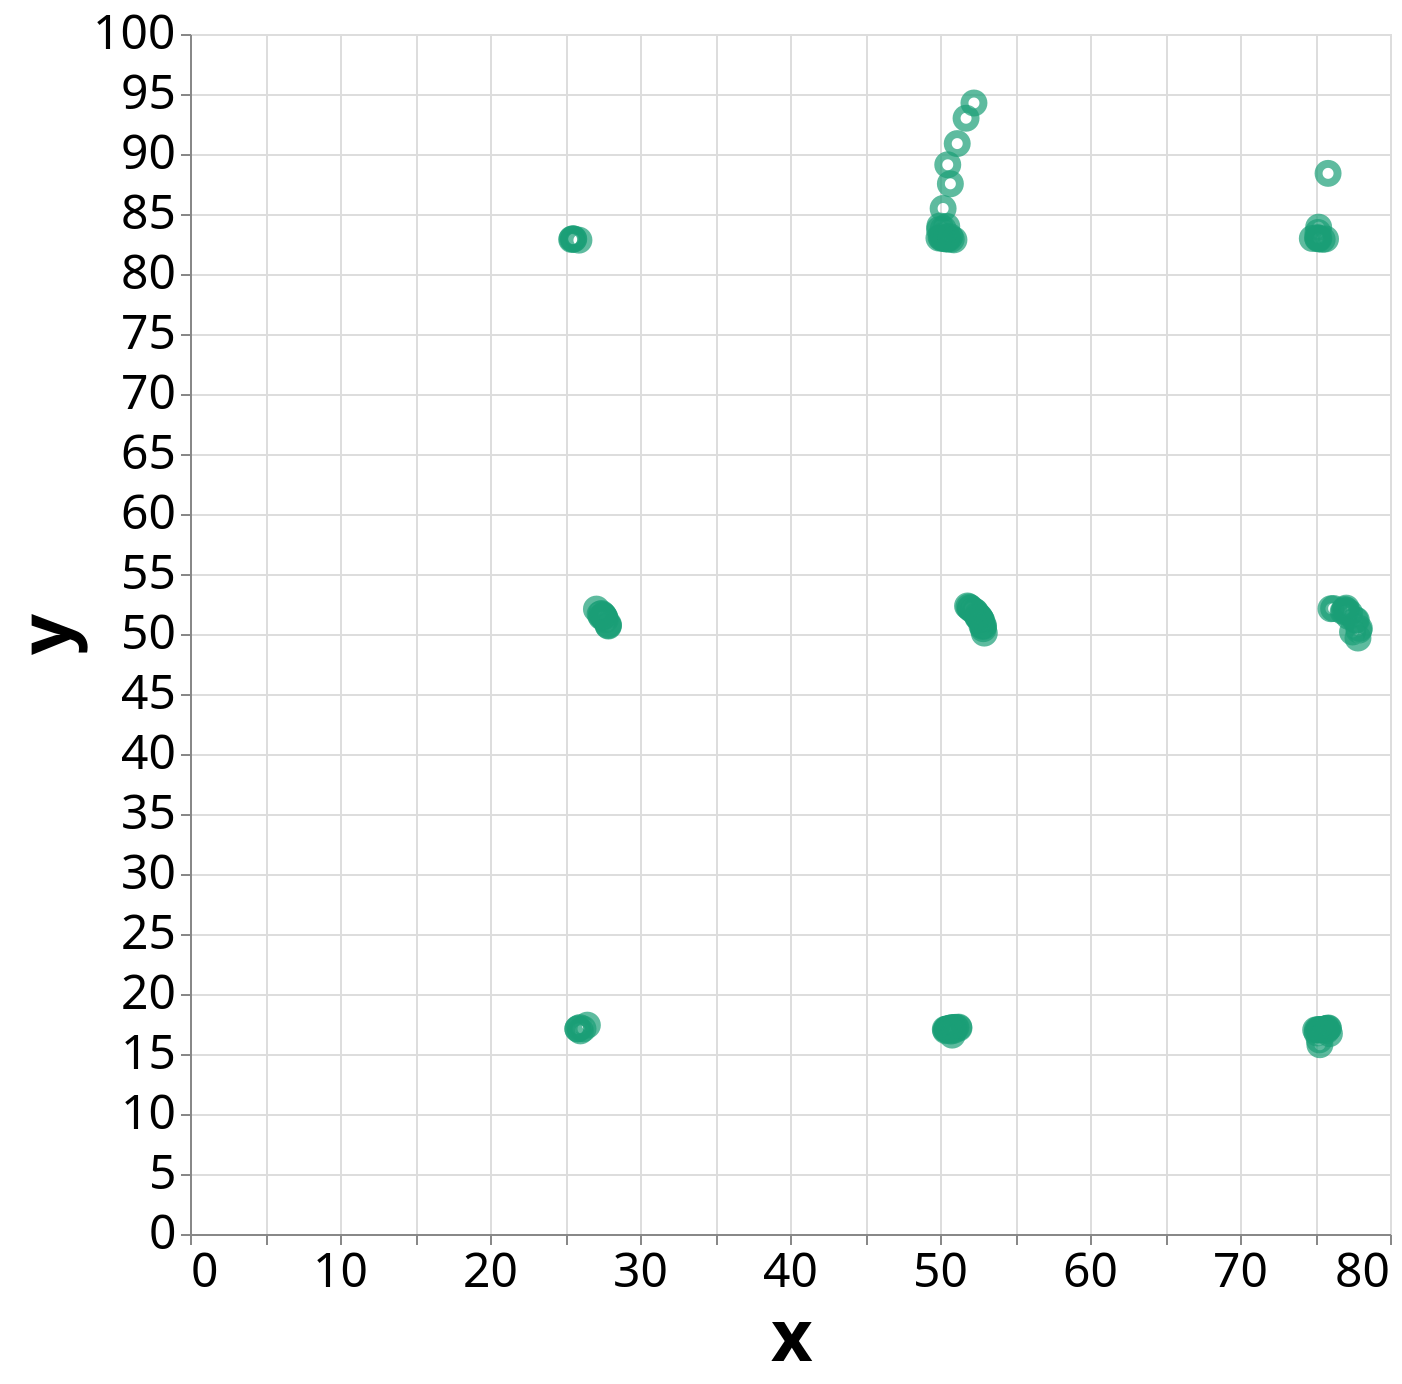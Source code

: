 {
  "config": {
    "view": {
      "width": 400,
      "height": 300
    },
    "mark": {
      "tooltip": null
    },
    "axis": {
      "labelFontSize": 24,
      "titleFontSize": 36
    }
  },
  "data": {
    "name": "data-de742fa421703dc225b9373097295409"
  },
  "mark": {
    "type": "point",
    "color": "#1b9e77"
  },
  "encoding": {
    "size": {
      "value": 90
    },
    "strokeWidth": {
      "value": 4
    },
    "x": {
      "type": "quantitative",
      "field": "x"
    },
    "y": {
      "type": "quantitative",
      "field": "y"
    }
  },
  "height": 600,
  "width": 600,
  "$schema": "https://vega.github.io/schema/vega-lite/v5.json",
  "datasets": {
    "data-de742fa421703dc225b9373097295409": [
      {
        "dataset": "dots",
        "x": 51.1479167122,
        "y": 90.86741233129999
      },
      {
        "dataset": "dots",
        "x": 50.5171258092,
        "y": 89.1023945866
      },
      {
        "dataset": "dots",
        "x": 50.2074801993,
        "y": 85.4600473951
      },
      {
        "dataset": "dots",
        "x": 50.0694819181,
        "y": 83.0576695262
      },
      {
        "dataset": "dots",
        "x": 50.562846338599996,
        "y": 82.9378217764
      },
      {
        "dataset": "dots",
        "x": 50.288527801,
        "y": 82.9752535659
      },
      {
        "dataset": "dots",
        "x": 25.5834750822,
        "y": 82.9148911324
      },
      {
        "dataset": "dots",
        "x": 25.4835833896,
        "y": 82.929084979
      },
      {
        "dataset": "dots",
        "x": 25.443525704899997,
        "y": 82.8742004973
      },
      {
        "dataset": "dots",
        "x": 25.565113423699998,
        "y": 82.9240977704
      },
      {
        "dataset": "dots",
        "x": 25.9288442731,
        "y": 82.8211841087
      },
      {
        "dataset": "dots",
        "x": 27.5514782612,
        "y": 51.487386530600006
      },
      {
        "dataset": "dots",
        "x": 27.530466369299997,
        "y": 51.4148465629
      },
      {
        "dataset": "dots",
        "x": 27.095570360500002,
        "y": 52.0767994399
      },
      {
        "dataset": "dots",
        "x": 27.4392496133,
        "y": 51.712079052700005
      },
      {
        "dataset": "dots",
        "x": 27.8782642594,
        "y": 50.70890793
      },
      {
        "dataset": "dots",
        "x": 27.3388689181,
        "y": 51.653046754399995
      },
      {
        "dataset": "dots",
        "x": 27.6784029741,
        "y": 51.1819891691
      },
      {
        "dataset": "dots",
        "x": 52.6356576791,
        "y": 51.4185522584
      },
      {
        "dataset": "dots",
        "x": 52.025214105500005,
        "y": 52.1230110467
      },
      {
        "dataset": "dots",
        "x": 52.8811647904,
        "y": 50.6215547554
      },
      {
        "dataset": "dots",
        "x": 52.9526073133,
        "y": 50.074739011800006
      },
      {
        "dataset": "dots",
        "x": 52.52055249359999,
        "y": 51.5024421035
      },
      {
        "dataset": "dots",
        "x": 52.3428220582,
        "y": 51.8619520908
      },
      {
        "dataset": "dots",
        "x": 51.9275902141,
        "y": 52.257790606499995
      },
      {
        "dataset": "dots",
        "x": 52.713774489399995,
        "y": 51.1979443188
      },
      {
        "dataset": "dots",
        "x": 50.4438027888,
        "y": 82.94182881729999
      },
      {
        "dataset": "dots",
        "x": 50.2166950326,
        "y": 83.7523429676
      },
      {
        "dataset": "dots",
        "x": 52.1841801076,
        "y": 51.975250671400005
      },
      {
        "dataset": "dots",
        "x": 52.792097345900004,
        "y": 51.073395650900004
      },
      {
        "dataset": "dots",
        "x": 52.5897198565,
        "y": 51.338090196
      },
      {
        "dataset": "dots",
        "x": 52.0288486671,
        "y": 52.1768375002
      },
      {
        "dataset": "dots",
        "x": 52.729246581000005,
        "y": 51.2017650475
      },
      {
        "dataset": "dots",
        "x": 52.8843132864,
        "y": 50.4414354501
      },
      {
        "dataset": "dots",
        "x": 52.5093008862,
        "y": 51.416205150799996
      },
      {
        "dataset": "dots",
        "x": 50.8626843321,
        "y": 17.145631091400002
      },
      {
        "dataset": "dots",
        "x": 50.8914922458,
        "y": 17.1413237277
      },
      {
        "dataset": "dots",
        "x": 25.855127597600003,
        "y": 17.0819086886
      },
      {
        "dataset": "dots",
        "x": 26.0256445518,
        "y": 16.9250135319
      },
      {
        "dataset": "dots",
        "x": 27.893172718699997,
        "y": 50.6619634101
      },
      {
        "dataset": "dots",
        "x": 27.639967935399998,
        "y": 51.3990974838
      },
      {
        "dataset": "dots",
        "x": 27.892658895,
        "y": 50.7952815163
      },
      {
        "dataset": "dots",
        "x": 52.797732939899994,
        "y": 50.6860370901
      },
      {
        "dataset": "dots",
        "x": 27.5806388053,
        "y": 51.5247612607
      },
      {
        "dataset": "dots",
        "x": 26.491398534899997,
        "y": 17.4053909738
      },
      {
        "dataset": "dots",
        "x": 25.9853178159,
        "y": 17.203722132
      },
      {
        "dataset": "dots",
        "x": 26.2014192753,
        "y": 17.0938239128
      },
      {
        "dataset": "dots",
        "x": 25.8575694746,
        "y": 17.113842659
      },
      {
        "dataset": "dots",
        "x": 50.7046843629,
        "y": 17.0237445436
      },
      {
        "dataset": "dots",
        "x": 50.8119753465,
        "y": 17.1149252621
      },
      {
        "dataset": "dots",
        "x": 50.564845557700004,
        "y": 17.0777773216
      },
      {
        "dataset": "dots",
        "x": 50.939303912700005,
        "y": 16.981021883
      },
      {
        "dataset": "dots",
        "x": 50.4588548392,
        "y": 17.0385789686
      },
      {
        "dataset": "dots",
        "x": 52.9013640729,
        "y": 50.6905627231
      },
      {
        "dataset": "dots",
        "x": 52.6849534438,
        "y": 51.2944692191
      },
      {
        "dataset": "dots",
        "x": 52.500088943,
        "y": 51.594356165
      },
      {
        "dataset": "dots",
        "x": 51.8356372562,
        "y": 52.3357655339
      },
      {
        "dataset": "dots",
        "x": 76.9954121013,
        "y": 52.0455286534
      },
      {
        "dataset": "dots",
        "x": 77.310600475,
        "y": 51.7467300374
      },
      {
        "dataset": "dots",
        "x": 77.9260443352,
        "y": 50.318660423699995
      },
      {
        "dataset": "dots",
        "x": 77.2543883433,
        "y": 51.4618248152
      },
      {
        "dataset": "dots",
        "x": 76.2431578028,
        "y": 52.123689850299996
      },
      {
        "dataset": "dots",
        "x": 77.0844843669,
        "y": 51.967136700299996
      },
      {
        "dataset": "dots",
        "x": 75.2280531954,
        "y": 82.98566202010001
      },
      {
        "dataset": "dots",
        "x": 50.658354771400006,
        "y": 83.1144793358
      },
      {
        "dataset": "dots",
        "x": 50.203365811400005,
        "y": 82.9826568621
      },
      {
        "dataset": "dots",
        "x": 50.9295476993,
        "y": 82.8460411252
      },
      {
        "dataset": "dots",
        "x": 50.178671846499995,
        "y": 83.1846223323
      },
      {
        "dataset": "dots",
        "x": 50.422698058,
        "y": 82.9099014671
      },
      {
        "dataset": "dots",
        "x": 50.4642248341,
        "y": 82.93532841310001
      },
      {
        "dataset": "dots",
        "x": 50.4492703306,
        "y": 83.9699203811
      },
      {
        "dataset": "dots",
        "x": 49.928380275200006,
        "y": 82.9936654888
      },
      {
        "dataset": "dots",
        "x": 50.4880136436,
        "y": 83.0995191232
      },
      {
        "dataset": "dots",
        "x": 49.964905379300006,
        "y": 83.7083177013
      },
      {
        "dataset": "dots",
        "x": 50.752108255900005,
        "y": 82.9019500961
      },
      {
        "dataset": "dots",
        "x": 27.4224292143,
        "y": 51.4388762325
      },
      {
        "dataset": "dots",
        "x": 27.6740833991,
        "y": 51.3041121452
      },
      {
        "dataset": "dots",
        "x": 27.537395315100003,
        "y": 51.593654076199996
      },
      {
        "dataset": "dots",
        "x": 52.263347376400006,
        "y": 94.2493278274
      },
      {
        "dataset": "dots",
        "x": 51.7372816586,
        "y": 92.9791175339
      },
      {
        "dataset": "dots",
        "x": 75.8709636929,
        "y": 88.38644173770001
      },
      {
        "dataset": "dots",
        "x": 75.24432620520001,
        "y": 83.9034973788
      },
      {
        "dataset": "dots",
        "x": 75.1982952889,
        "y": 83.4623033365
      },
      {
        "dataset": "dots",
        "x": 75.7010415321,
        "y": 82.9194588559
      },
      {
        "dataset": "dots",
        "x": 75.4793396586,
        "y": 82.8840513891
      },
      {
        "dataset": "dots",
        "x": 75.1945668739,
        "y": 82.9321157846
      },
      {
        "dataset": "dots",
        "x": 74.8202539551,
        "y": 82.9623887856
      },
      {
        "dataset": "dots",
        "x": 75.1643404933,
        "y": 83.0349971693
      },
      {
        "dataset": "dots",
        "x": 75.2633555474,
        "y": 82.9452793018
      },
      {
        "dataset": "dots",
        "x": 77.75641893310001,
        "y": 51.1517703255
      },
      {
        "dataset": "dots",
        "x": 77.9544350549,
        "y": 50.4755789715
      },
      {
        "dataset": "dots",
        "x": 77.08333777189999,
        "y": 52.1577992662
      },
      {
        "dataset": "dots",
        "x": 76.0635502513,
        "y": 52.1046520613
      },
      {
        "dataset": "dots",
        "x": 77.6820163247,
        "y": 51.1656378096
      },
      {
        "dataset": "dots",
        "x": 76.8780819814,
        "y": 51.8675622958
      },
      {
        "dataset": "dots",
        "x": 76.9485027211,
        "y": 51.9075165439
      },
      {
        "dataset": "dots",
        "x": 77.86405471239999,
        "y": 49.6625455341
      },
      {
        "dataset": "dots",
        "x": 75.7714500936,
        "y": 17.1112512057
      },
      {
        "dataset": "dots",
        "x": 52.3315691301,
        "y": 51.8788603463
      },
      {
        "dataset": "dots",
        "x": 52.5928183721,
        "y": 51.3915915185
      },
      {
        "dataset": "dots",
        "x": 50.4770477213,
        "y": 17.0482894119
      },
      {
        "dataset": "dots",
        "x": 75.2964750909,
        "y": 17.0156531888
      },
      {
        "dataset": "dots",
        "x": 75.573954129,
        "y": 17.062192141500002
      },
      {
        "dataset": "dots",
        "x": 75.4005271583,
        "y": 17.0411068868
      },
      {
        "dataset": "dots",
        "x": 75.8709908356,
        "y": 17.1348939075
      },
      {
        "dataset": "dots",
        "x": 75.6058847579,
        "y": 17.0677230553
      },
      {
        "dataset": "dots",
        "x": 75.8955770466,
        "y": 17.1699497051
      },
      {
        "dataset": "dots",
        "x": 75.7465632023,
        "y": 17.105716511500002
      },
      {
        "dataset": "dots",
        "x": 75.14234148109999,
        "y": 16.7549238932
      },
      {
        "dataset": "dots",
        "x": 50.661779556300004,
        "y": 17.0781405153
      },
      {
        "dataset": "dots",
        "x": 50.6998506392,
        "y": 17.085184383599998
      },
      {
        "dataset": "dots",
        "x": 50.918940865399996,
        "y": 17.1476047571
      },
      {
        "dataset": "dots",
        "x": 50.7252585405,
        "y": 16.9074698083
      },
      {
        "dataset": "dots",
        "x": 51.263871227399996,
        "y": 17.1623497098
      },
      {
        "dataset": "dots",
        "x": 51.2509196468,
        "y": 17.2404558616
      },
      {
        "dataset": "dots",
        "x": 50.78515720520001,
        "y": 17.1801964842
      },
      {
        "dataset": "dots",
        "x": 50.5013965822,
        "y": 17.105770718800002
      },
      {
        "dataset": "dots",
        "x": 50.7336745372,
        "y": 16.992963414400002
      },
      {
        "dataset": "dots",
        "x": 50.711378539799995,
        "y": 17.0883158538
      },
      {
        "dataset": "dots",
        "x": 50.8127448984,
        "y": 16.5727180506
      },
      {
        "dataset": "dots",
        "x": 51.014232955,
        "y": 17.2210955293
      },
      {
        "dataset": "dots",
        "x": 50.353521405200006,
        "y": 17.0647430794
      },
      {
        "dataset": "dots",
        "x": 50.435529572200004,
        "y": 17.0651685025
      },
      {
        "dataset": "dots",
        "x": 50.6309819633,
        "y": 17.0765223454
      },
      {
        "dataset": "dots",
        "x": 51.0668072036,
        "y": 17.2088597095
      },
      {
        "dataset": "dots",
        "x": 50.792354726300005,
        "y": 17.204214338699998
      },
      {
        "dataset": "dots",
        "x": 50.551278056099996,
        "y": 17.0846551833
      },
      {
        "dataset": "dots",
        "x": 50.559758056199996,
        "y": 17.093883774400002
      },
      {
        "dataset": "dots",
        "x": 75.32597854710001,
        "y": 15.7718919896
      },
      {
        "dataset": "dots",
        "x": 75.04472578,
        "y": 17.0042622562
      },
      {
        "dataset": "dots",
        "x": 75.2870877232,
        "y": 16.1749349097
      },
      {
        "dataset": "dots",
        "x": 75.2399699777,
        "y": 17.0318474866
      },
      {
        "dataset": "dots",
        "x": 75.1524592023,
        "y": 17.0049424015
      },
      {
        "dataset": "dots",
        "x": 75.9618400861,
        "y": 16.6948422289
      },
      {
        "dataset": "dots",
        "x": 75.4480625064,
        "y": 17.0451494125
      },
      {
        "dataset": "dots",
        "x": 75.7593838168,
        "y": 16.942929654500002
      },
      {
        "dataset": "dots",
        "x": 50.378262298,
        "y": 16.946279811300002
      },
      {
        "dataset": "dots",
        "x": 50.533635009399994,
        "y": 17.019581369100003
      },
      {
        "dataset": "dots",
        "x": 77.50090731649999,
        "y": 50.1669859475
      },
      {
        "dataset": "dots",
        "x": 50.6911241884,
        "y": 87.51396042409999
      },
      {
        "dataset": "dots",
        "x": 49.990394951099994,
        "y": 83.997356924
      },
      {
        "dataset": "dots",
        "x": 50.1271820272,
        "y": 82.990749996
      }
    ]
  }
}